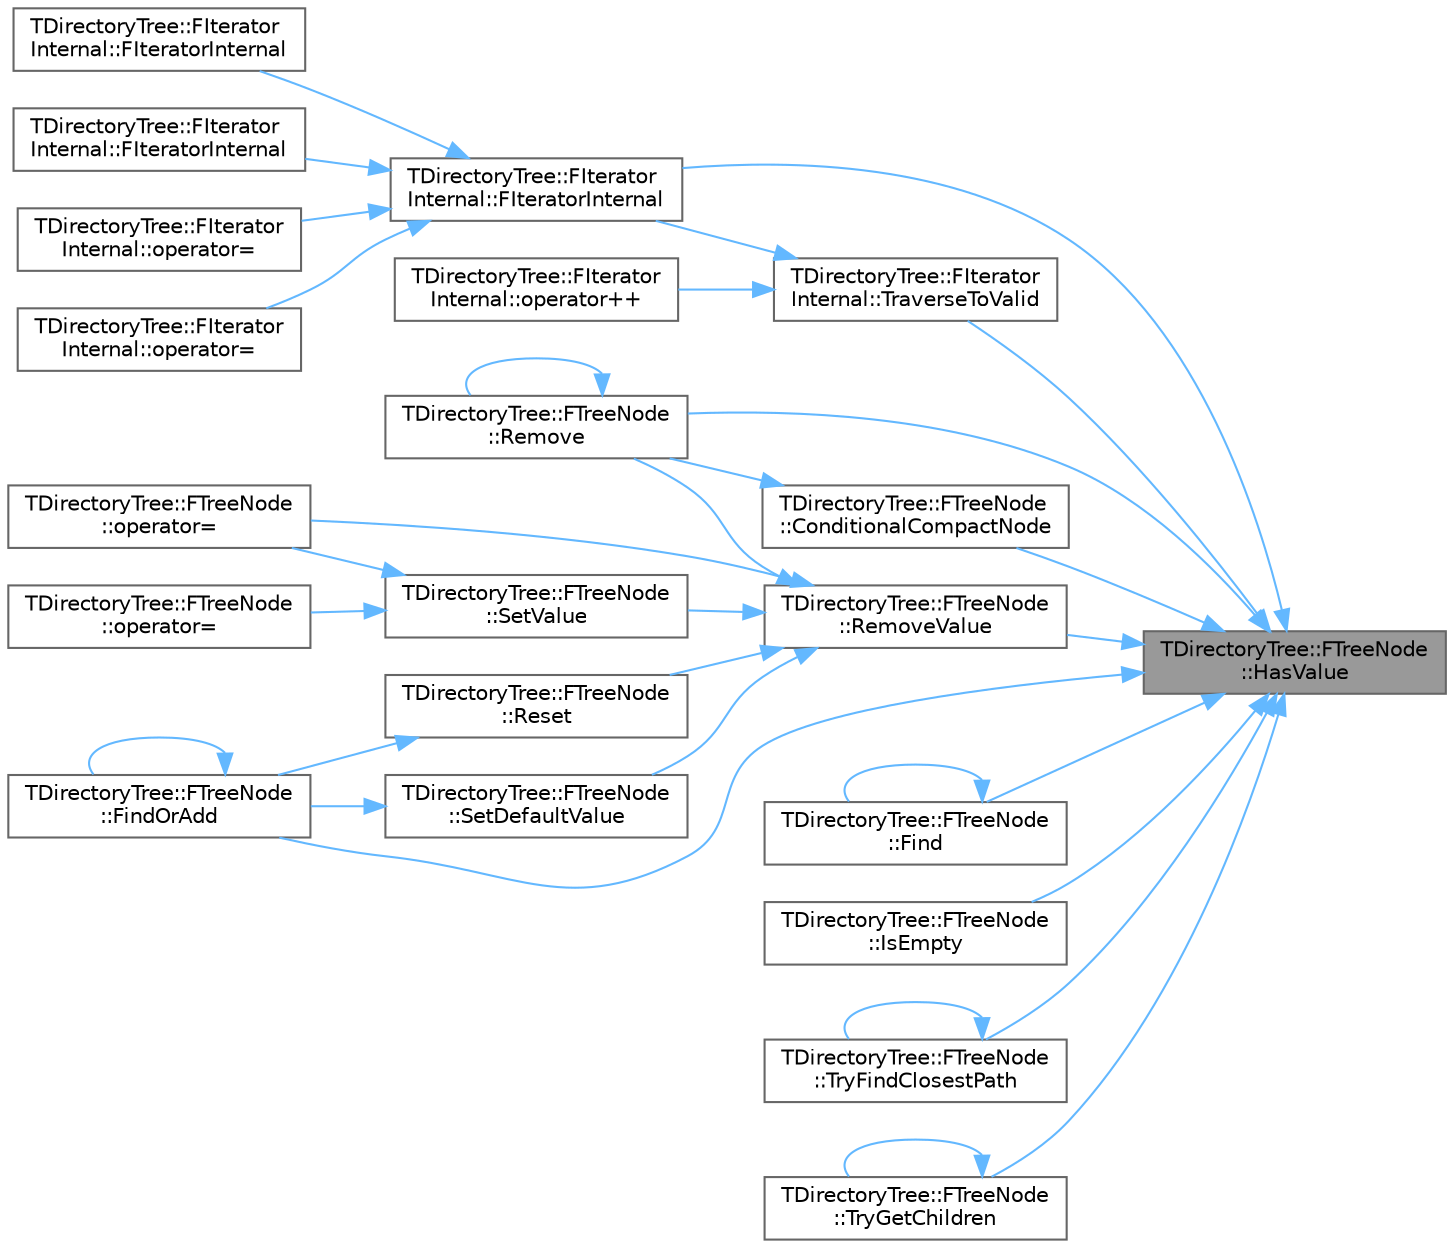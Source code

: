 digraph "TDirectoryTree::FTreeNode::HasValue"
{
 // INTERACTIVE_SVG=YES
 // LATEX_PDF_SIZE
  bgcolor="transparent";
  edge [fontname=Helvetica,fontsize=10,labelfontname=Helvetica,labelfontsize=10];
  node [fontname=Helvetica,fontsize=10,shape=box,height=0.2,width=0.4];
  rankdir="RL";
  Node1 [id="Node000001",label="TDirectoryTree::FTreeNode\l::HasValue",height=0.2,width=0.4,color="gray40", fillcolor="grey60", style="filled", fontcolor="black",tooltip="Report whether the node has a value, which is equivalent to the node's path existing in the Directory..."];
  Node1 -> Node2 [id="edge1_Node000001_Node000002",dir="back",color="steelblue1",style="solid",tooltip=" "];
  Node2 [id="Node000002",label="TDirectoryTree::FIterator\lInternal::FIteratorInternal",height=0.2,width=0.4,color="grey40", fillcolor="white", style="filled",URL="$d7/d96/structTDirectoryTree_1_1FIteratorInternal.html#ab9744dae37b9bdb5f3f8c17ab9458b6e",tooltip=" "];
  Node2 -> Node3 [id="edge2_Node000002_Node000003",dir="back",color="steelblue1",style="solid",tooltip=" "];
  Node3 [id="Node000003",label="TDirectoryTree::FIterator\lInternal::FIteratorInternal",height=0.2,width=0.4,color="grey40", fillcolor="white", style="filled",URL="$d7/d96/structTDirectoryTree_1_1FIteratorInternal.html#aafa9fe5c86d3d347411866ede4a7ab36",tooltip=" "];
  Node2 -> Node4 [id="edge3_Node000002_Node000004",dir="back",color="steelblue1",style="solid",tooltip=" "];
  Node4 [id="Node000004",label="TDirectoryTree::FIterator\lInternal::FIteratorInternal",height=0.2,width=0.4,color="grey40", fillcolor="white", style="filled",URL="$d7/d96/structTDirectoryTree_1_1FIteratorInternal.html#aa75441803e70f147c4647b6e89ef8ed3",tooltip=" "];
  Node2 -> Node5 [id="edge4_Node000002_Node000005",dir="back",color="steelblue1",style="solid",tooltip=" "];
  Node5 [id="Node000005",label="TDirectoryTree::FIterator\lInternal::operator=",height=0.2,width=0.4,color="grey40", fillcolor="white", style="filled",URL="$d7/d96/structTDirectoryTree_1_1FIteratorInternal.html#a42b0280e8c2dde0d5a9488ab024c50c1",tooltip=" "];
  Node2 -> Node6 [id="edge5_Node000002_Node000006",dir="back",color="steelblue1",style="solid",tooltip=" "];
  Node6 [id="Node000006",label="TDirectoryTree::FIterator\lInternal::operator=",height=0.2,width=0.4,color="grey40", fillcolor="white", style="filled",URL="$d7/d96/structTDirectoryTree_1_1FIteratorInternal.html#a93c1d5a7d985e4677df6ed5d16ce075c",tooltip=" "];
  Node1 -> Node7 [id="edge6_Node000001_Node000007",dir="back",color="steelblue1",style="solid",tooltip=" "];
  Node7 [id="Node000007",label="TDirectoryTree::FTreeNode\l::ConditionalCompactNode",height=0.2,width=0.4,color="grey40", fillcolor="white", style="filled",URL="$d0/d19/structTDirectoryTree_1_1FTreeNode.html#a92dd4b5fbb394c418c0d4c3affeb20d8",tooltip="Merge the node with its direct child if possible, and if so adjust the input RelPath to match."];
  Node7 -> Node8 [id="edge7_Node000007_Node000008",dir="back",color="steelblue1",style="solid",tooltip=" "];
  Node8 [id="Node000008",label="TDirectoryTree::FTreeNode\l::Remove",height=0.2,width=0.4,color="grey40", fillcolor="white", style="filled",URL="$d0/d19/structTDirectoryTree_1_1FTreeNode.html#a09c3ff5a89134db663c4c5dcdc5b1a0c",tooltip="Remove the Value if it exists in the tree."];
  Node8 -> Node8 [id="edge8_Node000008_Node000008",dir="back",color="steelblue1",style="solid",tooltip=" "];
  Node1 -> Node9 [id="edge9_Node000001_Node000009",dir="back",color="steelblue1",style="solid",tooltip=" "];
  Node9 [id="Node000009",label="TDirectoryTree::FTreeNode\l::Find",height=0.2,width=0.4,color="grey40", fillcolor="white", style="filled",URL="$d0/d19/structTDirectoryTree_1_1FTreeNode.html#a36218170ed9bd86757e682fc0a661919",tooltip="Return pointer to the Value stored in RelPath, if RelPath exists in the tree."];
  Node9 -> Node9 [id="edge10_Node000009_Node000009",dir="back",color="steelblue1",style="solid",tooltip=" "];
  Node1 -> Node10 [id="edge11_Node000001_Node000010",dir="back",color="steelblue1",style="solid",tooltip=" "];
  Node10 [id="Node000010",label="TDirectoryTree::FTreeNode\l::FindOrAdd",height=0.2,width=0.4,color="grey40", fillcolor="white", style="filled",URL="$d0/d19/structTDirectoryTree_1_1FTreeNode.html#ab8175a05fbd95dcc4805a6eb2676a52f",tooltip="Recursively search the node's subtree to find the given relative directory name, adding nodes for the..."];
  Node10 -> Node10 [id="edge12_Node000010_Node000010",dir="back",color="steelblue1",style="solid",tooltip=" "];
  Node1 -> Node11 [id="edge13_Node000001_Node000011",dir="back",color="steelblue1",style="solid",tooltip=" "];
  Node11 [id="Node000011",label="TDirectoryTree::FTreeNode\l::IsEmpty",height=0.2,width=0.4,color="grey40", fillcolor="white", style="filled",URL="$d0/d19/structTDirectoryTree_1_1FTreeNode.html#a0bbc6bf9a2d28367e56755fcb6f59838",tooltip="Are no paths contained within the node."];
  Node1 -> Node8 [id="edge14_Node000001_Node000008",dir="back",color="steelblue1",style="solid",tooltip=" "];
  Node1 -> Node12 [id="edge15_Node000001_Node000012",dir="back",color="steelblue1",style="solid",tooltip=" "];
  Node12 [id="Node000012",label="TDirectoryTree::FTreeNode\l::RemoveValue",height=0.2,width=0.4,color="grey40", fillcolor="white", style="filled",URL="$d0/d19/structTDirectoryTree_1_1FTreeNode.html#aae3c36c623a442b500fcd9b117e56363",tooltip="Set HasValue=false, and destruct any existing old value."];
  Node12 -> Node13 [id="edge16_Node000012_Node000013",dir="back",color="steelblue1",style="solid",tooltip=" "];
  Node13 [id="Node000013",label="TDirectoryTree::FTreeNode\l::operator=",height=0.2,width=0.4,color="grey40", fillcolor="white", style="filled",URL="$d0/d19/structTDirectoryTree_1_1FTreeNode.html#aaa8263287267adc2037e1eba37cacd06",tooltip=" "];
  Node12 -> Node8 [id="edge17_Node000012_Node000008",dir="back",color="steelblue1",style="solid",tooltip=" "];
  Node12 -> Node14 [id="edge18_Node000012_Node000014",dir="back",color="steelblue1",style="solid",tooltip=" "];
  Node14 [id="Node000014",label="TDirectoryTree::FTreeNode\l::Reset",height=0.2,width=0.4,color="grey40", fillcolor="white", style="filled",URL="$d0/d19/structTDirectoryTree_1_1FTreeNode.html#a8ea9cbc31bc02e3b90731af030ac6cdd",tooltip="Remove Value and ChildNodes, return state to default-constructed state."];
  Node14 -> Node10 [id="edge19_Node000014_Node000010",dir="back",color="steelblue1",style="solid",tooltip=" "];
  Node12 -> Node15 [id="edge20_Node000012_Node000015",dir="back",color="steelblue1",style="solid",tooltip=" "];
  Node15 [id="Node000015",label="TDirectoryTree::FTreeNode\l::SetDefaultValue",height=0.2,width=0.4,color="grey40", fillcolor="white", style="filled",URL="$d0/d19/structTDirectoryTree_1_1FTreeNode.html#a62158a2c2dea6a367f565c991c4a1d6c",tooltip="Set HasValue=true, and default-construct the node's value, after destructing any existing old value."];
  Node15 -> Node10 [id="edge21_Node000015_Node000010",dir="back",color="steelblue1",style="solid",tooltip=" "];
  Node12 -> Node16 [id="edge22_Node000012_Node000016",dir="back",color="steelblue1",style="solid",tooltip=" "];
  Node16 [id="Node000016",label="TDirectoryTree::FTreeNode\l::SetValue",height=0.2,width=0.4,color="grey40", fillcolor="white", style="filled",URL="$d0/d19/structTDirectoryTree_1_1FTreeNode.html#a98a27e0b57ab10d223fbd4a730d2b297",tooltip="Set HasValue=true, and move InValue into the node's value, after destructing any existing old value."];
  Node16 -> Node17 [id="edge23_Node000016_Node000017",dir="back",color="steelblue1",style="solid",tooltip=" "];
  Node17 [id="Node000017",label="TDirectoryTree::FTreeNode\l::operator=",height=0.2,width=0.4,color="grey40", fillcolor="white", style="filled",URL="$d0/d19/structTDirectoryTree_1_1FTreeNode.html#abc4c56c9d90b0fcae20ab78ccce26112",tooltip=" "];
  Node16 -> Node13 [id="edge24_Node000016_Node000013",dir="back",color="steelblue1",style="solid",tooltip=" "];
  Node1 -> Node18 [id="edge25_Node000001_Node000018",dir="back",color="steelblue1",style="solid",tooltip=" "];
  Node18 [id="Node000018",label="TDirectoryTree::FIterator\lInternal::TraverseToValid",height=0.2,width=0.4,color="grey40", fillcolor="white", style="filled",URL="$d7/d96/structTDirectoryTree_1_1FIteratorInternal.html#a399536988fb5969f2c58b89e7f660d10",tooltip=" "];
  Node18 -> Node2 [id="edge26_Node000018_Node000002",dir="back",color="steelblue1",style="solid",tooltip=" "];
  Node18 -> Node19 [id="edge27_Node000018_Node000019",dir="back",color="steelblue1",style="solid",tooltip=" "];
  Node19 [id="Node000019",label="TDirectoryTree::FIterator\lInternal::operator++",height=0.2,width=0.4,color="grey40", fillcolor="white", style="filled",URL="$d7/d96/structTDirectoryTree_1_1FIteratorInternal.html#ac7f17fd63d8226d4e09299b07ea66361",tooltip=" "];
  Node1 -> Node20 [id="edge28_Node000001_Node000020",dir="back",color="steelblue1",style="solid",tooltip=" "];
  Node20 [id="Node000020",label="TDirectoryTree::FTreeNode\l::TryFindClosestPath",height=0.2,width=0.4,color="grey40", fillcolor="white", style="filled",URL="$d0/d19/structTDirectoryTree_1_1FTreeNode.html#aed4ccd3da2d1663e17939c8e330183bf",tooltip="Recursively search the node's subtree to find the given RelPath."];
  Node20 -> Node20 [id="edge29_Node000020_Node000020",dir="back",color="steelblue1",style="solid",tooltip=" "];
  Node1 -> Node21 [id="edge30_Node000001_Node000021",dir="back",color="steelblue1",style="solid",tooltip=" "];
  Node21 [id="Node000021",label="TDirectoryTree::FTreeNode\l::TryGetChildren",height=0.2,width=0.4,color="grey40", fillcolor="white", style="filled",URL="$d0/d19/structTDirectoryTree_1_1FTreeNode.html#a81cdb4e026c8f14e7e939e03df5f2022",tooltip=" "];
  Node21 -> Node21 [id="edge31_Node000021_Node000021",dir="back",color="steelblue1",style="solid",tooltip=" "];
}
